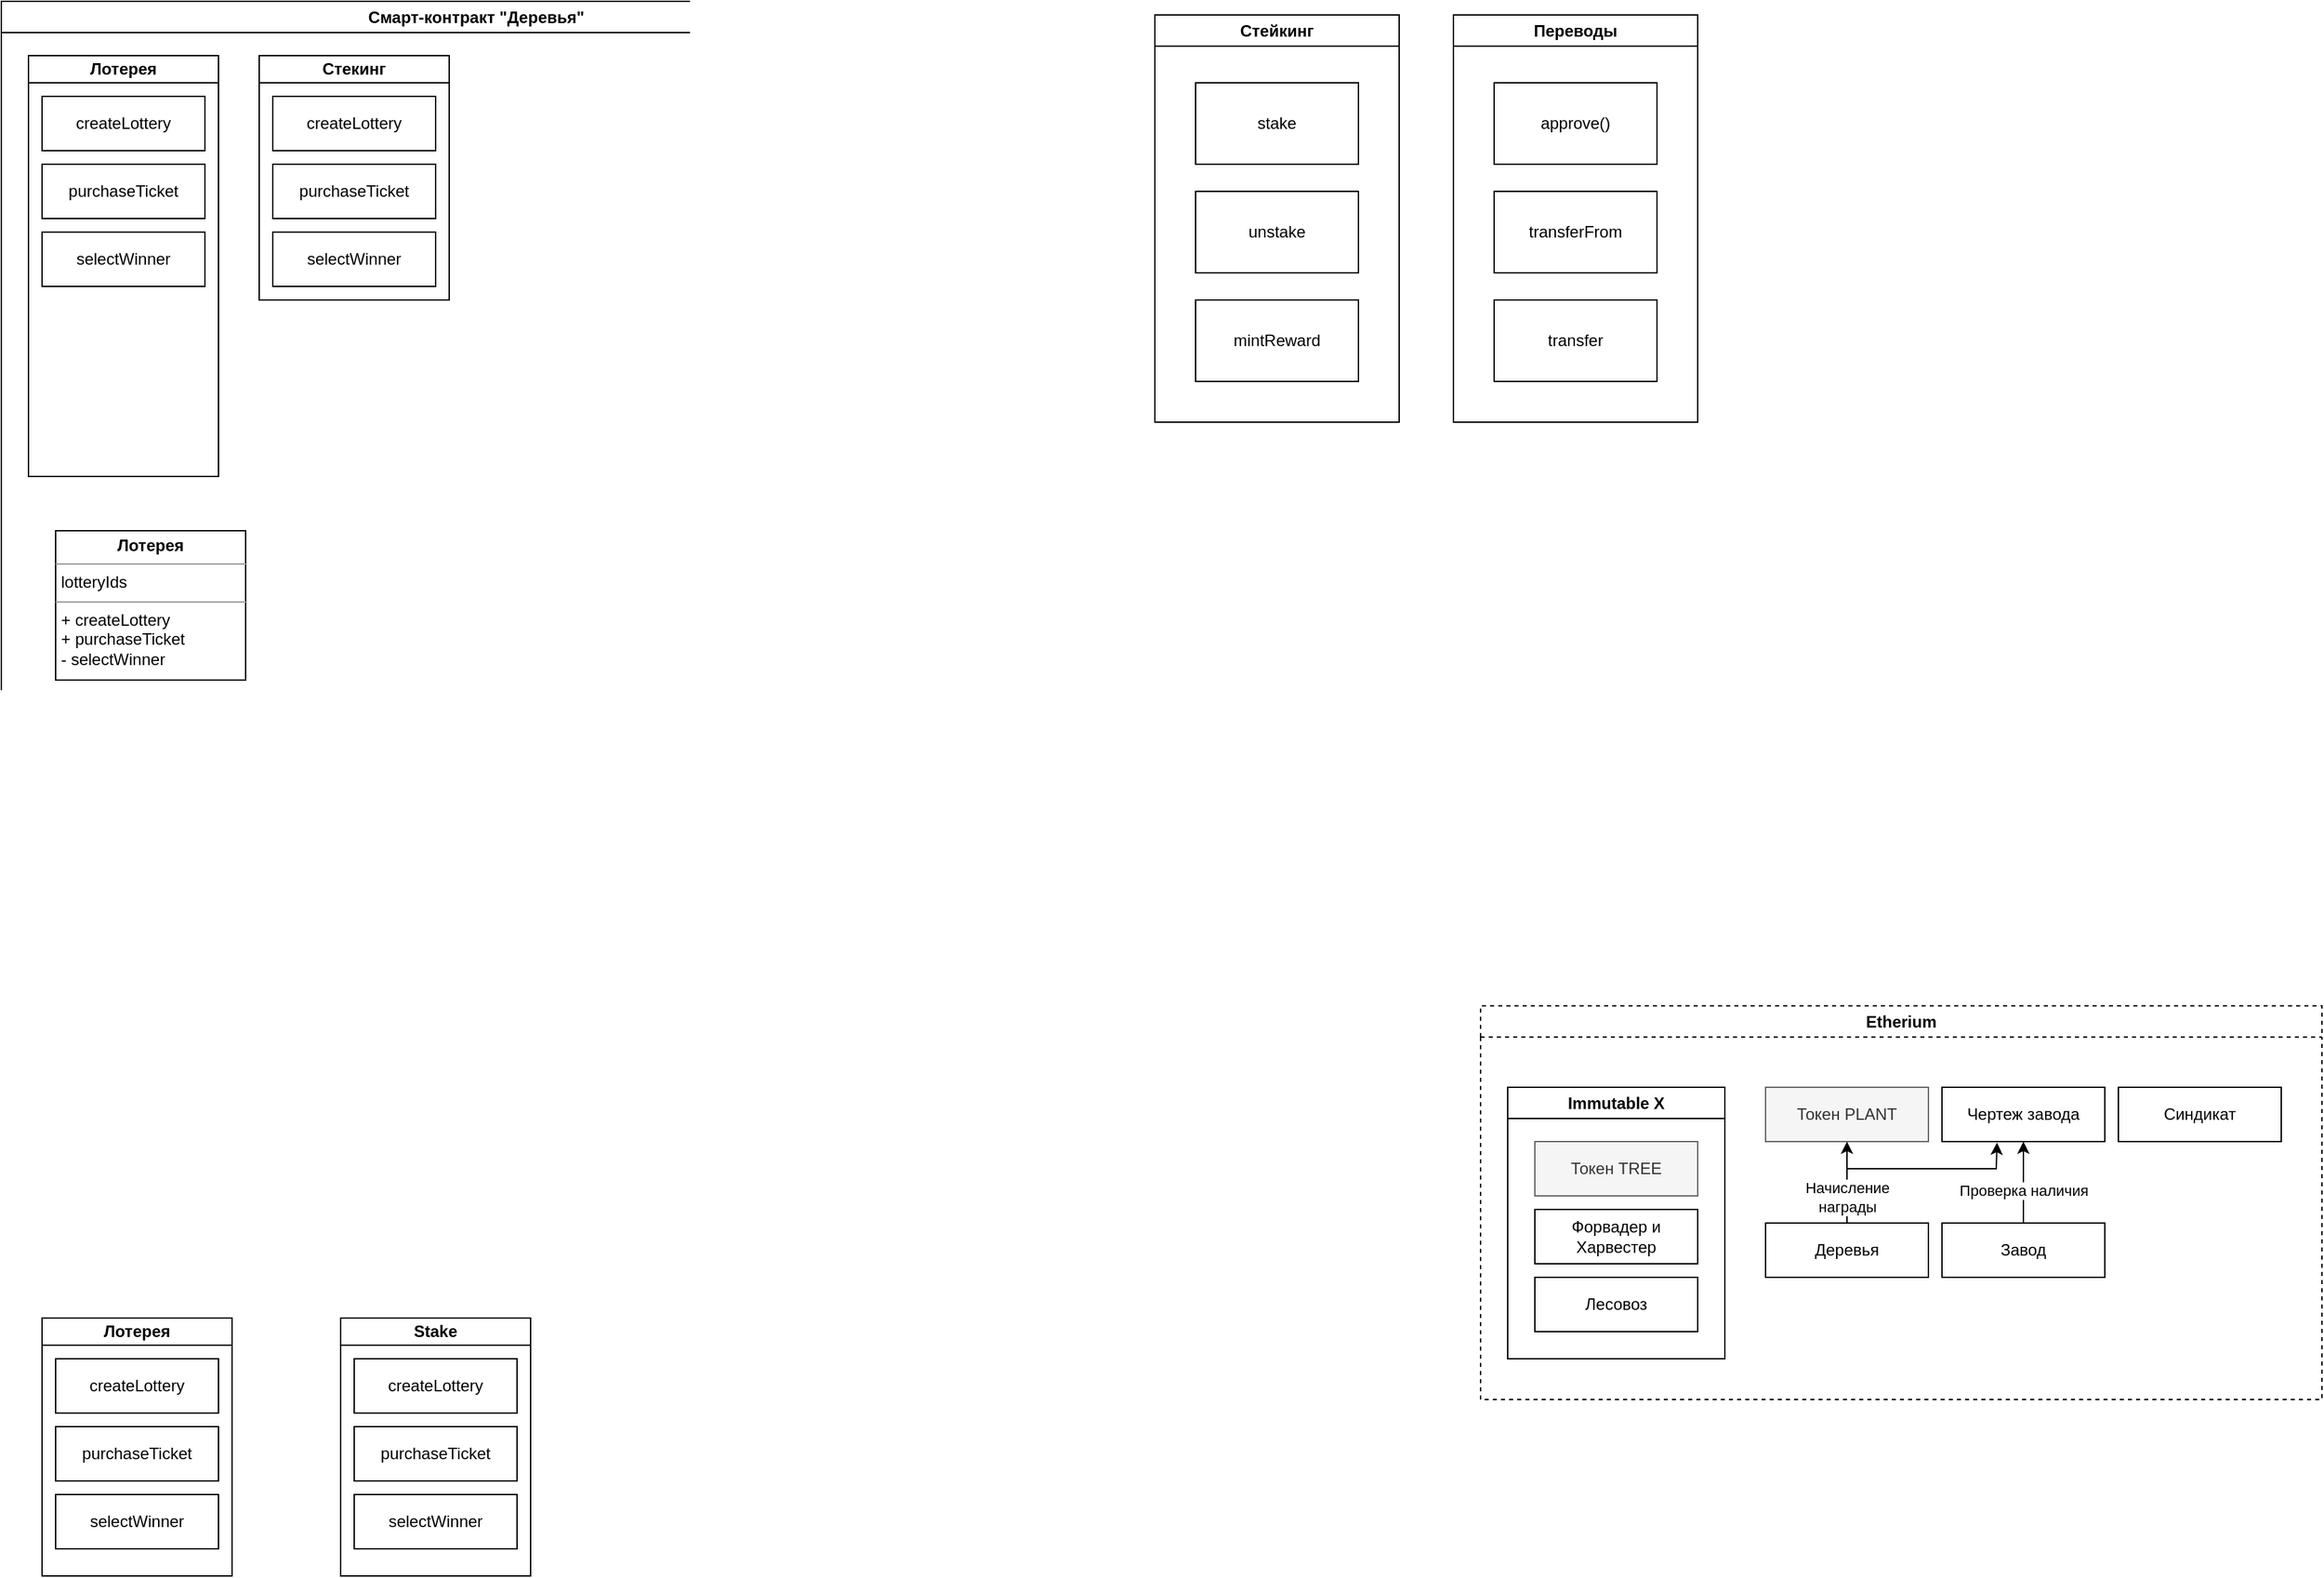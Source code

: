 <mxfile version="20.8.23" type="github">
  <diagram name="Страница 1" id="BOJsoSEfQLmtbxHjsDLz">
    <mxGraphModel dx="1434" dy="753" grid="1" gridSize="10" guides="1" tooltips="1" connect="1" arrows="1" fold="1" page="1" pageScale="1" pageWidth="1169" pageHeight="827" math="0" shadow="0">
      <root>
        <mxCell id="0" />
        <mxCell id="1" parent="0" />
        <mxCell id="nKu6EM1XER9Ci5rSMsAZ-1" value="Смарт-контракт &quot;Деревья&quot;" style="swimlane;whiteSpace=wrap;html=1;" vertex="1" parent="1">
          <mxGeometry x="210" y="200" width="700" height="730" as="geometry" />
        </mxCell>
        <mxCell id="nKu6EM1XER9Ci5rSMsAZ-3" value="Лотерея" style="swimlane;whiteSpace=wrap;html=1;startSize=20;" vertex="1" parent="nKu6EM1XER9Ci5rSMsAZ-1">
          <mxGeometry x="20" y="40" width="140" height="310" as="geometry" />
        </mxCell>
        <mxCell id="nKu6EM1XER9Ci5rSMsAZ-4" value="createLottery" style="rounded=0;whiteSpace=wrap;html=1;" vertex="1" parent="nKu6EM1XER9Ci5rSMsAZ-3">
          <mxGeometry x="10" y="30" width="120" height="40" as="geometry" />
        </mxCell>
        <mxCell id="nKu6EM1XER9Ci5rSMsAZ-5" value="purchaseTicket" style="rounded=0;whiteSpace=wrap;html=1;" vertex="1" parent="nKu6EM1XER9Ci5rSMsAZ-3">
          <mxGeometry x="10" y="80" width="120" height="40" as="geometry" />
        </mxCell>
        <mxCell id="nKu6EM1XER9Ci5rSMsAZ-6" value="selectWinner" style="rounded=0;whiteSpace=wrap;html=1;" vertex="1" parent="nKu6EM1XER9Ci5rSMsAZ-3">
          <mxGeometry x="10" y="130" width="120" height="40" as="geometry" />
        </mxCell>
        <mxCell id="nKu6EM1XER9Ci5rSMsAZ-15" value="Стекинг" style="swimlane;whiteSpace=wrap;html=1;startSize=20;" vertex="1" parent="nKu6EM1XER9Ci5rSMsAZ-1">
          <mxGeometry x="190" y="40" width="140" height="180" as="geometry" />
        </mxCell>
        <mxCell id="nKu6EM1XER9Ci5rSMsAZ-16" value="createLottery" style="rounded=0;whiteSpace=wrap;html=1;" vertex="1" parent="nKu6EM1XER9Ci5rSMsAZ-15">
          <mxGeometry x="10" y="30" width="120" height="40" as="geometry" />
        </mxCell>
        <mxCell id="nKu6EM1XER9Ci5rSMsAZ-17" value="purchaseTicket" style="rounded=0;whiteSpace=wrap;html=1;" vertex="1" parent="nKu6EM1XER9Ci5rSMsAZ-15">
          <mxGeometry x="10" y="80" width="120" height="40" as="geometry" />
        </mxCell>
        <mxCell id="nKu6EM1XER9Ci5rSMsAZ-18" value="selectWinner" style="rounded=0;whiteSpace=wrap;html=1;" vertex="1" parent="nKu6EM1XER9Ci5rSMsAZ-15">
          <mxGeometry x="10" y="130" width="120" height="40" as="geometry" />
        </mxCell>
        <mxCell id="nKu6EM1XER9Ci5rSMsAZ-38" value="&lt;p style=&quot;margin:0px;margin-top:4px;text-align:center;&quot;&gt;&lt;b&gt;Лотерея&lt;/b&gt;&lt;/p&gt;&lt;hr size=&quot;1&quot;&gt;&lt;p style=&quot;margin:0px;margin-left:4px;&quot;&gt;lotteryIds&lt;/p&gt;&lt;hr size=&quot;1&quot;&gt;&lt;p style=&quot;margin:0px;margin-left:4px;&quot;&gt;+ createLottery&lt;/p&gt;&lt;p style=&quot;margin:0px;margin-left:4px;&quot;&gt;+ purchaseTicket&lt;br&gt;&lt;/p&gt;&lt;p style=&quot;margin:0px;margin-left:4px;&quot;&gt;- selectWinner&lt;br&gt;&lt;/p&gt;" style="verticalAlign=top;align=left;overflow=fill;fontSize=12;fontFamily=Helvetica;html=1;" vertex="1" parent="nKu6EM1XER9Ci5rSMsAZ-1">
          <mxGeometry x="40" y="390" width="140" height="110" as="geometry" />
        </mxCell>
        <mxCell id="nKu6EM1XER9Ci5rSMsAZ-7" value="Стейкинг" style="swimlane;whiteSpace=wrap;html=1;" vertex="1" parent="1">
          <mxGeometry x="1060" y="210" width="180" height="300" as="geometry" />
        </mxCell>
        <mxCell id="nKu6EM1XER9Ci5rSMsAZ-8" value="stake" style="rounded=0;whiteSpace=wrap;html=1;" vertex="1" parent="nKu6EM1XER9Ci5rSMsAZ-7">
          <mxGeometry x="30" y="50" width="120" height="60" as="geometry" />
        </mxCell>
        <mxCell id="nKu6EM1XER9Ci5rSMsAZ-9" value="unstake" style="rounded=0;whiteSpace=wrap;html=1;" vertex="1" parent="nKu6EM1XER9Ci5rSMsAZ-7">
          <mxGeometry x="30" y="130" width="120" height="60" as="geometry" />
        </mxCell>
        <mxCell id="nKu6EM1XER9Ci5rSMsAZ-10" value="mintReward" style="rounded=0;whiteSpace=wrap;html=1;" vertex="1" parent="nKu6EM1XER9Ci5rSMsAZ-7">
          <mxGeometry x="30" y="210" width="120" height="60" as="geometry" />
        </mxCell>
        <mxCell id="nKu6EM1XER9Ci5rSMsAZ-11" value="Переводы" style="swimlane;whiteSpace=wrap;html=1;" vertex="1" parent="1">
          <mxGeometry x="1280" y="210" width="180" height="300" as="geometry" />
        </mxCell>
        <mxCell id="nKu6EM1XER9Ci5rSMsAZ-12" value="approve()" style="rounded=0;whiteSpace=wrap;html=1;" vertex="1" parent="nKu6EM1XER9Ci5rSMsAZ-11">
          <mxGeometry x="30" y="50" width="120" height="60" as="geometry" />
        </mxCell>
        <mxCell id="nKu6EM1XER9Ci5rSMsAZ-13" value="transferFrom" style="rounded=0;whiteSpace=wrap;html=1;" vertex="1" parent="nKu6EM1XER9Ci5rSMsAZ-11">
          <mxGeometry x="30" y="130" width="120" height="60" as="geometry" />
        </mxCell>
        <mxCell id="nKu6EM1XER9Ci5rSMsAZ-14" value="transfer" style="rounded=0;whiteSpace=wrap;html=1;" vertex="1" parent="nKu6EM1XER9Ci5rSMsAZ-11">
          <mxGeometry x="30" y="210" width="120" height="60" as="geometry" />
        </mxCell>
        <mxCell id="nKu6EM1XER9Ci5rSMsAZ-40" value="Лотерея" style="swimlane;whiteSpace=wrap;html=1;startSize=20;" vertex="1" parent="1">
          <mxGeometry x="240" y="1170" width="140" height="190" as="geometry" />
        </mxCell>
        <mxCell id="nKu6EM1XER9Ci5rSMsAZ-41" value="createLottery" style="rounded=0;whiteSpace=wrap;html=1;" vertex="1" parent="nKu6EM1XER9Ci5rSMsAZ-40">
          <mxGeometry x="10" y="30" width="120" height="40" as="geometry" />
        </mxCell>
        <mxCell id="nKu6EM1XER9Ci5rSMsAZ-42" value="purchaseTicket" style="rounded=0;whiteSpace=wrap;html=1;" vertex="1" parent="nKu6EM1XER9Ci5rSMsAZ-40">
          <mxGeometry x="10" y="80" width="120" height="40" as="geometry" />
        </mxCell>
        <mxCell id="nKu6EM1XER9Ci5rSMsAZ-43" value="selectWinner" style="rounded=0;whiteSpace=wrap;html=1;" vertex="1" parent="nKu6EM1XER9Ci5rSMsAZ-40">
          <mxGeometry x="10" y="130" width="120" height="40" as="geometry" />
        </mxCell>
        <mxCell id="nKu6EM1XER9Ci5rSMsAZ-44" value="Stake" style="swimlane;whiteSpace=wrap;html=1;startSize=20;" vertex="1" parent="1">
          <mxGeometry x="460" y="1170" width="140" height="190" as="geometry" />
        </mxCell>
        <mxCell id="nKu6EM1XER9Ci5rSMsAZ-45" value="createLottery" style="rounded=0;whiteSpace=wrap;html=1;" vertex="1" parent="nKu6EM1XER9Ci5rSMsAZ-44">
          <mxGeometry x="10" y="30" width="120" height="40" as="geometry" />
        </mxCell>
        <mxCell id="nKu6EM1XER9Ci5rSMsAZ-46" value="purchaseTicket" style="rounded=0;whiteSpace=wrap;html=1;" vertex="1" parent="nKu6EM1XER9Ci5rSMsAZ-44">
          <mxGeometry x="10" y="80" width="120" height="40" as="geometry" />
        </mxCell>
        <mxCell id="nKu6EM1XER9Ci5rSMsAZ-47" value="selectWinner" style="rounded=0;whiteSpace=wrap;html=1;" vertex="1" parent="nKu6EM1XER9Ci5rSMsAZ-44">
          <mxGeometry x="10" y="130" width="120" height="40" as="geometry" />
        </mxCell>
        <mxCell id="nKu6EM1XER9Ci5rSMsAZ-71" value="Immutable X" style="swimlane;whiteSpace=wrap;html=1;" vertex="1" parent="1">
          <mxGeometry x="1320" y="1000" width="160" height="200" as="geometry" />
        </mxCell>
        <mxCell id="nKu6EM1XER9Ci5rSMsAZ-51" value="Форвадер и Харвестер" style="rounded=0;whiteSpace=wrap;html=1;" vertex="1" parent="nKu6EM1XER9Ci5rSMsAZ-71">
          <mxGeometry x="20" y="90" width="120" height="40" as="geometry" />
        </mxCell>
        <mxCell id="nKu6EM1XER9Ci5rSMsAZ-52" value="Лесовоз" style="rounded=0;whiteSpace=wrap;html=1;" vertex="1" parent="nKu6EM1XER9Ci5rSMsAZ-71">
          <mxGeometry x="20" y="140" width="120" height="40" as="geometry" />
        </mxCell>
        <mxCell id="nKu6EM1XER9Ci5rSMsAZ-50" value="Токен TREE" style="rounded=0;whiteSpace=wrap;html=1;fillColor=#f5f5f5;fontColor=#333333;strokeColor=#666666;" vertex="1" parent="nKu6EM1XER9Ci5rSMsAZ-71">
          <mxGeometry x="20" y="40" width="120" height="40" as="geometry" />
        </mxCell>
        <mxCell id="nKu6EM1XER9Ci5rSMsAZ-72" value="Etherium" style="swimlane;whiteSpace=wrap;html=1;dashed=1;" vertex="1" parent="1">
          <mxGeometry x="1300" y="940" width="620" height="290" as="geometry" />
        </mxCell>
        <mxCell id="nKu6EM1XER9Ci5rSMsAZ-101" value="Деревья" style="rounded=0;whiteSpace=wrap;html=1;" vertex="1" parent="nKu6EM1XER9Ci5rSMsAZ-72">
          <mxGeometry x="210" y="160" width="120" height="40" as="geometry" />
        </mxCell>
        <mxCell id="nKu6EM1XER9Ci5rSMsAZ-102" value="Токен PLANT" style="rounded=0;whiteSpace=wrap;html=1;fillColor=#f5f5f5;fontColor=#333333;strokeColor=#666666;" vertex="1" parent="nKu6EM1XER9Ci5rSMsAZ-72">
          <mxGeometry x="210" y="60" width="120" height="40" as="geometry" />
        </mxCell>
        <mxCell id="nKu6EM1XER9Ci5rSMsAZ-103" style="edgeStyle=orthogonalEdgeStyle;rounded=0;orthogonalLoop=1;jettySize=auto;html=1;" edge="1" parent="nKu6EM1XER9Ci5rSMsAZ-72" source="nKu6EM1XER9Ci5rSMsAZ-101" target="nKu6EM1XER9Ci5rSMsAZ-102">
          <mxGeometry relative="1" as="geometry">
            <Array as="points">
              <mxPoint x="270" y="130" />
              <mxPoint x="270" y="120" />
              <mxPoint x="270" y="130" />
            </Array>
          </mxGeometry>
        </mxCell>
        <mxCell id="nKu6EM1XER9Ci5rSMsAZ-104" value="Начисление &lt;br&gt;награды" style="edgeLabel;html=1;align=center;verticalAlign=middle;resizable=0;points=[];" vertex="1" connectable="0" parent="nKu6EM1XER9Ci5rSMsAZ-103">
          <mxGeometry x="-0.15" relative="1" as="geometry">
            <mxPoint y="6" as="offset" />
          </mxGeometry>
        </mxCell>
        <mxCell id="nKu6EM1XER9Ci5rSMsAZ-105" value="Завод" style="rounded=0;whiteSpace=wrap;html=1;" vertex="1" parent="nKu6EM1XER9Ci5rSMsAZ-72">
          <mxGeometry x="340" y="160" width="120" height="40" as="geometry" />
        </mxCell>
        <mxCell id="nKu6EM1XER9Ci5rSMsAZ-106" value="Чертеж завода" style="rounded=0;whiteSpace=wrap;html=1;" vertex="1" parent="nKu6EM1XER9Ci5rSMsAZ-72">
          <mxGeometry x="340" y="60" width="120" height="40" as="geometry" />
        </mxCell>
        <mxCell id="nKu6EM1XER9Ci5rSMsAZ-107" style="edgeStyle=orthogonalEdgeStyle;rounded=0;orthogonalLoop=1;jettySize=auto;html=1;startArrow=none;startFill=0;endArrow=classic;endFill=1;" edge="1" parent="nKu6EM1XER9Ci5rSMsAZ-72" source="nKu6EM1XER9Ci5rSMsAZ-105" target="nKu6EM1XER9Ci5rSMsAZ-106">
          <mxGeometry relative="1" as="geometry" />
        </mxCell>
        <mxCell id="nKu6EM1XER9Ci5rSMsAZ-108" value="Проверка наличия" style="edgeLabel;html=1;align=center;verticalAlign=middle;resizable=0;points=[];" vertex="1" connectable="0" parent="nKu6EM1XER9Ci5rSMsAZ-107">
          <mxGeometry x="-0.188" relative="1" as="geometry">
            <mxPoint as="offset" />
          </mxGeometry>
        </mxCell>
        <mxCell id="nKu6EM1XER9Ci5rSMsAZ-109" value="Синдикат" style="rounded=0;whiteSpace=wrap;html=1;" vertex="1" parent="nKu6EM1XER9Ci5rSMsAZ-72">
          <mxGeometry x="470" y="60" width="120" height="40" as="geometry" />
        </mxCell>
        <mxCell id="nKu6EM1XER9Ci5rSMsAZ-110" value="" style="endArrow=classic;startArrow=none;html=1;rounded=0;entryX=0.338;entryY=1.019;entryDx=0;entryDy=0;entryPerimeter=0;startFill=0;" edge="1" parent="1" target="nKu6EM1XER9Ci5rSMsAZ-106">
          <mxGeometry width="50" height="50" relative="1" as="geometry">
            <mxPoint x="1570" y="1060" as="sourcePoint" />
            <mxPoint x="1700" y="1070" as="targetPoint" />
            <Array as="points">
              <mxPoint x="1680" y="1060" />
            </Array>
          </mxGeometry>
        </mxCell>
      </root>
    </mxGraphModel>
  </diagram>
</mxfile>
